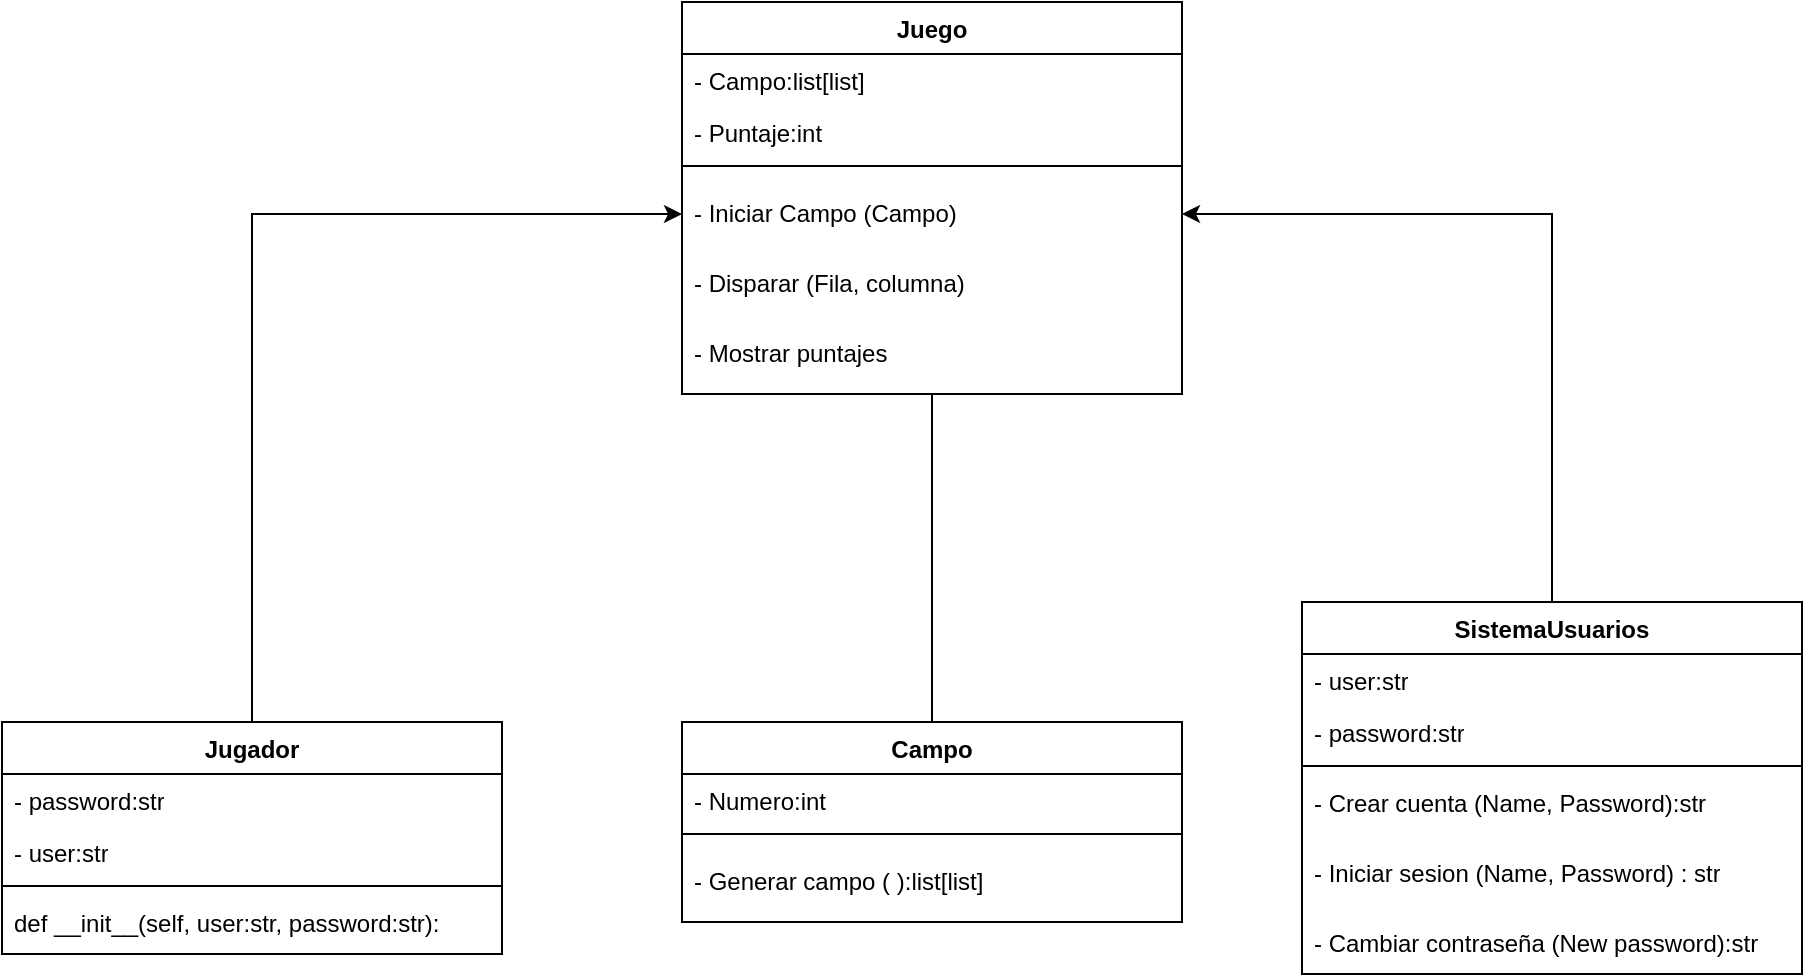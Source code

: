 <mxfile version="26.1.0">
  <diagram name="Página-1" id="svOPBreo18z4yLMRaXkQ">
    <mxGraphModel dx="1434" dy="780" grid="1" gridSize="10" guides="1" tooltips="1" connect="1" arrows="1" fold="1" page="1" pageScale="1" pageWidth="827" pageHeight="1169" math="0" shadow="0">
      <root>
        <mxCell id="0" />
        <mxCell id="1" parent="0" />
        <mxCell id="KXdNPkbkYlGbco4Rbra9-20" value="" style="edgeStyle=orthogonalEdgeStyle;rounded=0;orthogonalLoop=1;jettySize=auto;html=1;endArrow=none;startFill=0;" edge="1" parent="1" source="-a44cfH7MOWb6BpbP8AR-1" target="KXdNPkbkYlGbco4Rbra9-13">
          <mxGeometry relative="1" as="geometry" />
        </mxCell>
        <mxCell id="-a44cfH7MOWb6BpbP8AR-1" value="Juego" style="swimlane;fontStyle=1;align=center;verticalAlign=top;childLayout=stackLayout;horizontal=1;startSize=26;horizontalStack=0;resizeParent=1;resizeParentMax=0;resizeLast=0;collapsible=1;marginBottom=0;whiteSpace=wrap;html=1;" parent="1" vertex="1">
          <mxGeometry x="380" y="380" width="250" height="196" as="geometry">
            <mxRectangle x="50" y="220" width="80" height="30" as="alternateBounds" />
          </mxGeometry>
        </mxCell>
        <mxCell id="-a44cfH7MOWb6BpbP8AR-2" value="- Campo:list[list]" style="text;strokeColor=none;fillColor=none;align=left;verticalAlign=top;spacingLeft=4;spacingRight=4;overflow=hidden;rotatable=0;points=[[0,0.5],[1,0.5]];portConstraint=eastwest;whiteSpace=wrap;html=1;" parent="-a44cfH7MOWb6BpbP8AR-1" vertex="1">
          <mxGeometry y="26" width="250" height="26" as="geometry" />
        </mxCell>
        <mxCell id="-a44cfH7MOWb6BpbP8AR-3" value="- Puntaje:int" style="text;strokeColor=none;fillColor=none;align=left;verticalAlign=top;spacingLeft=4;spacingRight=4;overflow=hidden;rotatable=0;points=[[0,0.5],[1,0.5]];portConstraint=eastwest;whiteSpace=wrap;html=1;" parent="-a44cfH7MOWb6BpbP8AR-1" vertex="1">
          <mxGeometry y="52" width="250" height="26" as="geometry" />
        </mxCell>
        <mxCell id="-a44cfH7MOWb6BpbP8AR-4" value="" style="line;strokeWidth=1;fillColor=none;align=left;verticalAlign=middle;spacingTop=-1;spacingLeft=3;spacingRight=3;rotatable=0;labelPosition=right;points=[];portConstraint=eastwest;strokeColor=inherit;" parent="-a44cfH7MOWb6BpbP8AR-1" vertex="1">
          <mxGeometry y="78" width="250" height="8" as="geometry" />
        </mxCell>
        <mxCell id="-a44cfH7MOWb6BpbP8AR-5" value="- Iniciar Campo (Campo)" style="text;strokeColor=none;fillColor=none;align=left;verticalAlign=middle;spacingLeft=4;spacingRight=4;overflow=hidden;points=[[0,0.5],[1,0.5]];portConstraint=eastwest;rotatable=0;whiteSpace=wrap;html=1;" parent="-a44cfH7MOWb6BpbP8AR-1" vertex="1">
          <mxGeometry y="86" width="250" height="40" as="geometry" />
        </mxCell>
        <mxCell id="-a44cfH7MOWb6BpbP8AR-6" value="- Disparar (Fila, columna)" style="text;strokeColor=none;fillColor=none;align=left;verticalAlign=middle;spacingLeft=4;spacingRight=4;overflow=hidden;points=[[0,0.5],[1,0.5]];portConstraint=eastwest;rotatable=0;whiteSpace=wrap;html=1;" parent="-a44cfH7MOWb6BpbP8AR-1" vertex="1">
          <mxGeometry y="126" width="250" height="30" as="geometry" />
        </mxCell>
        <mxCell id="-a44cfH7MOWb6BpbP8AR-7" value="- Mostrar puntajes" style="text;strokeColor=none;fillColor=none;align=left;verticalAlign=middle;spacingLeft=4;spacingRight=4;overflow=hidden;points=[[0,0.5],[1,0.5]];portConstraint=eastwest;rotatable=0;whiteSpace=wrap;html=1;" parent="-a44cfH7MOWb6BpbP8AR-1" vertex="1">
          <mxGeometry y="156" width="250" height="40" as="geometry" />
        </mxCell>
        <mxCell id="KXdNPkbkYlGbco4Rbra9-4" value="SistemaUsuarios" style="swimlane;fontStyle=1;align=center;verticalAlign=top;childLayout=stackLayout;horizontal=1;startSize=26;horizontalStack=0;resizeParent=1;resizeParentMax=0;resizeLast=0;collapsible=1;marginBottom=0;whiteSpace=wrap;html=1;" vertex="1" parent="1">
          <mxGeometry x="690" y="680" width="250" height="186" as="geometry">
            <mxRectangle x="50" y="220" width="80" height="30" as="alternateBounds" />
          </mxGeometry>
        </mxCell>
        <mxCell id="KXdNPkbkYlGbco4Rbra9-12" value="- user:str" style="text;strokeColor=none;fillColor=none;align=left;verticalAlign=top;spacingLeft=4;spacingRight=4;overflow=hidden;rotatable=0;points=[[0,0.5],[1,0.5]];portConstraint=eastwest;whiteSpace=wrap;html=1;" vertex="1" parent="KXdNPkbkYlGbco4Rbra9-4">
          <mxGeometry y="26" width="250" height="26" as="geometry" />
        </mxCell>
        <mxCell id="a4Ii0aPU0b6EhsVOXFQK-39" value="- password:str" style="text;strokeColor=none;fillColor=none;align=left;verticalAlign=top;spacingLeft=4;spacingRight=4;overflow=hidden;rotatable=0;points=[[0,0.5],[1,0.5]];portConstraint=eastwest;whiteSpace=wrap;html=1;" parent="KXdNPkbkYlGbco4Rbra9-4" vertex="1">
          <mxGeometry y="52" width="250" height="26" as="geometry" />
        </mxCell>
        <mxCell id="KXdNPkbkYlGbco4Rbra9-7" value="" style="line;strokeWidth=1;fillColor=none;align=left;verticalAlign=middle;spacingTop=-1;spacingLeft=3;spacingRight=3;rotatable=0;labelPosition=right;points=[];portConstraint=eastwest;strokeColor=inherit;" vertex="1" parent="KXdNPkbkYlGbco4Rbra9-4">
          <mxGeometry y="78" width="250" height="8" as="geometry" />
        </mxCell>
        <mxCell id="a4Ii0aPU0b6EhsVOXFQK-84" value="- Crear cuenta (Name, Password):str" style="text;strokeColor=none;fillColor=none;align=left;verticalAlign=middle;spacingLeft=4;spacingRight=4;overflow=hidden;points=[[0,0.5],[1,0.5]];portConstraint=eastwest;rotatable=0;whiteSpace=wrap;html=1;" parent="KXdNPkbkYlGbco4Rbra9-4" vertex="1">
          <mxGeometry y="86" width="250" height="30" as="geometry" />
        </mxCell>
        <mxCell id="a4Ii0aPU0b6EhsVOXFQK-18" value="- Iniciar sesion (Name, Password) : str" style="text;strokeColor=none;fillColor=none;align=left;verticalAlign=middle;spacingLeft=4;spacingRight=4;overflow=hidden;points=[[0,0.5],[1,0.5]];portConstraint=eastwest;rotatable=0;whiteSpace=wrap;html=1;" parent="KXdNPkbkYlGbco4Rbra9-4" vertex="1">
          <mxGeometry y="116" width="250" height="40" as="geometry" />
        </mxCell>
        <mxCell id="a4Ii0aPU0b6EhsVOXFQK-23" value="- Cambiar contraseña (New password):str" style="text;strokeColor=none;fillColor=none;align=left;verticalAlign=middle;spacingLeft=4;spacingRight=4;overflow=hidden;points=[[0,0.5],[1,0.5]];portConstraint=eastwest;rotatable=0;whiteSpace=wrap;html=1;" parent="KXdNPkbkYlGbco4Rbra9-4" vertex="1">
          <mxGeometry y="156" width="250" height="30" as="geometry" />
        </mxCell>
        <mxCell id="KXdNPkbkYlGbco4Rbra9-13" value="Campo" style="swimlane;fontStyle=1;align=center;verticalAlign=top;childLayout=stackLayout;horizontal=1;startSize=26;horizontalStack=0;resizeParent=1;resizeParentMax=0;resizeLast=0;collapsible=1;marginBottom=0;whiteSpace=wrap;html=1;" vertex="1" parent="1">
          <mxGeometry x="380" y="740" width="250" height="100" as="geometry">
            <mxRectangle x="50" y="220" width="80" height="30" as="alternateBounds" />
          </mxGeometry>
        </mxCell>
        <mxCell id="a4Ii0aPU0b6EhsVOXFQK-56" value="- Numero:int" style="text;strokeColor=none;fillColor=none;align=left;verticalAlign=top;spacingLeft=4;spacingRight=4;overflow=hidden;rotatable=0;points=[[0,0.5],[1,0.5]];portConstraint=eastwest;whiteSpace=wrap;html=1;" parent="KXdNPkbkYlGbco4Rbra9-13" vertex="1">
          <mxGeometry y="26" width="250" height="26" as="geometry" />
        </mxCell>
        <mxCell id="KXdNPkbkYlGbco4Rbra9-16" value="" style="line;strokeWidth=1;fillColor=none;align=left;verticalAlign=middle;spacingTop=-1;spacingLeft=3;spacingRight=3;rotatable=0;labelPosition=right;points=[];portConstraint=eastwest;strokeColor=inherit;" vertex="1" parent="KXdNPkbkYlGbco4Rbra9-13">
          <mxGeometry y="52" width="250" height="8" as="geometry" />
        </mxCell>
        <mxCell id="a4Ii0aPU0b6EhsVOXFQK-29" value="- Generar campo ( ):list[list]" style="text;strokeColor=none;fillColor=none;align=left;verticalAlign=middle;spacingLeft=4;spacingRight=4;overflow=hidden;points=[[0,0.5],[1,0.5]];portConstraint=eastwest;rotatable=0;whiteSpace=wrap;html=1;" parent="KXdNPkbkYlGbco4Rbra9-13" vertex="1">
          <mxGeometry y="60" width="250" height="40" as="geometry" />
        </mxCell>
        <mxCell id="KXdNPkbkYlGbco4Rbra9-23" value="Jugador" style="swimlane;fontStyle=1;align=center;verticalAlign=top;childLayout=stackLayout;horizontal=1;startSize=26;horizontalStack=0;resizeParent=1;resizeParentMax=0;resizeLast=0;collapsible=1;marginBottom=0;whiteSpace=wrap;html=1;" vertex="1" parent="1">
          <mxGeometry x="40" y="740" width="250" height="116" as="geometry">
            <mxRectangle x="50" y="220" width="80" height="30" as="alternateBounds" />
          </mxGeometry>
        </mxCell>
        <mxCell id="a4Ii0aPU0b6EhsVOXFQK-73" value="- password:str" style="text;strokeColor=none;fillColor=none;align=left;verticalAlign=top;spacingLeft=4;spacingRight=4;overflow=hidden;rotatable=0;points=[[0,0.5],[1,0.5]];portConstraint=eastwest;whiteSpace=wrap;html=1;" parent="KXdNPkbkYlGbco4Rbra9-23" vertex="1">
          <mxGeometry y="26" width="250" height="26" as="geometry" />
        </mxCell>
        <mxCell id="a4Ii0aPU0b6EhsVOXFQK-72" value="- user:str" style="text;strokeColor=none;fillColor=none;align=left;verticalAlign=top;spacingLeft=4;spacingRight=4;overflow=hidden;rotatable=0;points=[[0,0.5],[1,0.5]];portConstraint=eastwest;whiteSpace=wrap;html=1;" parent="KXdNPkbkYlGbco4Rbra9-23" vertex="1">
          <mxGeometry y="52" width="250" height="26" as="geometry" />
        </mxCell>
        <mxCell id="KXdNPkbkYlGbco4Rbra9-26" value="" style="line;strokeWidth=1;fillColor=none;align=left;verticalAlign=middle;spacingTop=-1;spacingLeft=3;spacingRight=3;rotatable=0;labelPosition=right;points=[];portConstraint=eastwest;strokeColor=inherit;" vertex="1" parent="KXdNPkbkYlGbco4Rbra9-23">
          <mxGeometry y="78" width="250" height="8" as="geometry" />
        </mxCell>
        <mxCell id="a4Ii0aPU0b6EhsVOXFQK-77" value="def __init__(self, user:str, password:str):" style="text;strokeColor=none;fillColor=none;align=left;verticalAlign=middle;spacingLeft=4;spacingRight=4;overflow=hidden;points=[[0,0.5],[1,0.5]];portConstraint=eastwest;rotatable=0;whiteSpace=wrap;html=1;" parent="KXdNPkbkYlGbco4Rbra9-23" vertex="1">
          <mxGeometry y="86" width="250" height="30" as="geometry" />
        </mxCell>
        <mxCell id="KXdNPkbkYlGbco4Rbra9-39" value="" style="endArrow=classic;html=1;rounded=0;exitX=0.5;exitY=0;exitDx=0;exitDy=0;entryX=1;entryY=0.5;entryDx=0;entryDy=0;edgeStyle=orthogonalEdgeStyle;" edge="1" parent="1" source="KXdNPkbkYlGbco4Rbra9-4" target="-a44cfH7MOWb6BpbP8AR-5">
          <mxGeometry width="50" height="50" relative="1" as="geometry">
            <mxPoint x="700" y="540" as="sourcePoint" />
            <mxPoint x="750" y="490" as="targetPoint" />
          </mxGeometry>
        </mxCell>
        <mxCell id="KXdNPkbkYlGbco4Rbra9-41" value="" style="endArrow=classic;html=1;rounded=0;entryX=0;entryY=0.5;entryDx=0;entryDy=0;exitX=0.5;exitY=0;exitDx=0;exitDy=0;edgeStyle=orthogonalEdgeStyle;" edge="1" parent="1" source="KXdNPkbkYlGbco4Rbra9-23" target="-a44cfH7MOWb6BpbP8AR-5">
          <mxGeometry width="50" height="50" relative="1" as="geometry">
            <mxPoint x="160" y="740" as="sourcePoint" />
            <mxPoint x="210" y="690" as="targetPoint" />
          </mxGeometry>
        </mxCell>
      </root>
    </mxGraphModel>
  </diagram>
</mxfile>
